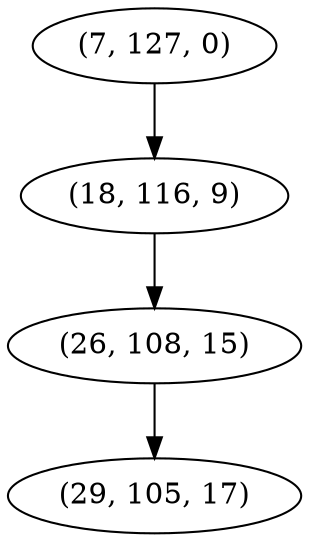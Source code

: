 digraph tree {
    "(7, 127, 0)";
    "(18, 116, 9)";
    "(26, 108, 15)";
    "(29, 105, 17)";
    "(7, 127, 0)" -> "(18, 116, 9)";
    "(18, 116, 9)" -> "(26, 108, 15)";
    "(26, 108, 15)" -> "(29, 105, 17)";
}

